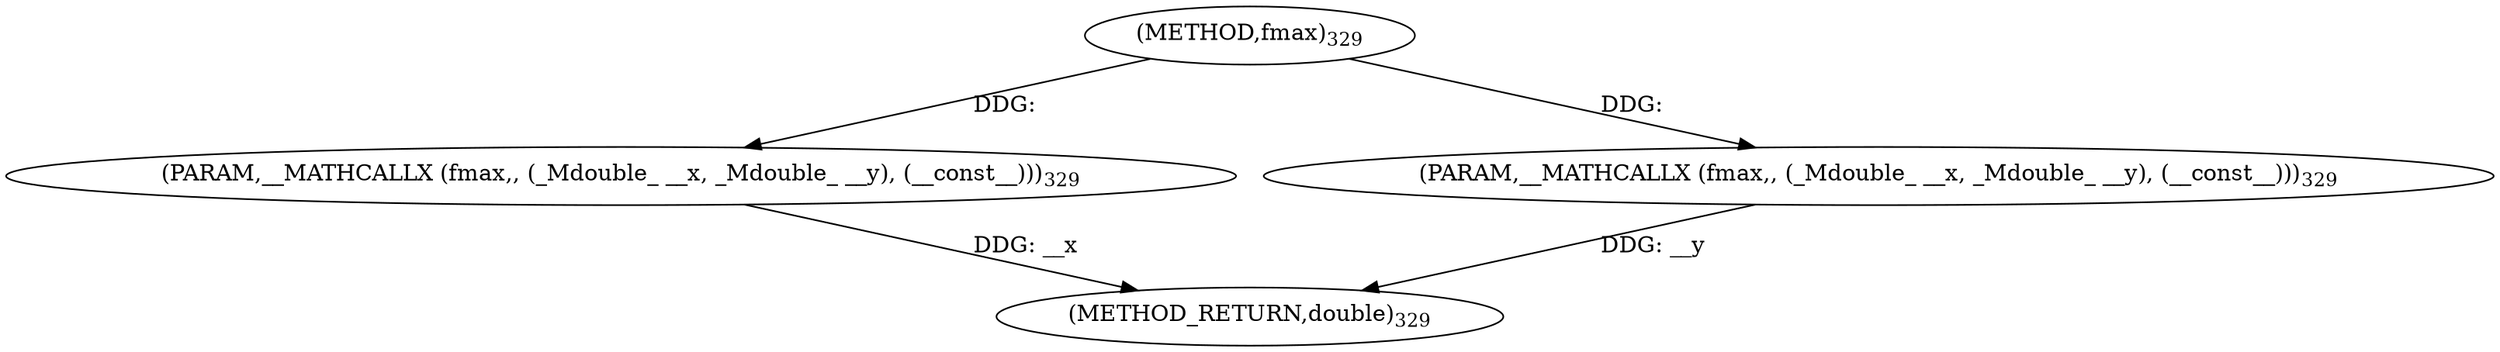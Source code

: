digraph "fmax" {  
"6426" [label = <(METHOD,fmax)<SUB>329</SUB>> ]
"6429" [label = <(METHOD_RETURN,double)<SUB>329</SUB>> ]
"6427" [label = <(PARAM,__MATHCALLX (fmax,, (_Mdouble_ __x, _Mdouble_ __y), (__const__)))<SUB>329</SUB>> ]
"6428" [label = <(PARAM,__MATHCALLX (fmax,, (_Mdouble_ __x, _Mdouble_ __y), (__const__)))<SUB>329</SUB>> ]
  "6427" -> "6429"  [ label = "DDG: __x"] 
  "6428" -> "6429"  [ label = "DDG: __y"] 
  "6426" -> "6427"  [ label = "DDG: "] 
  "6426" -> "6428"  [ label = "DDG: "] 
}
